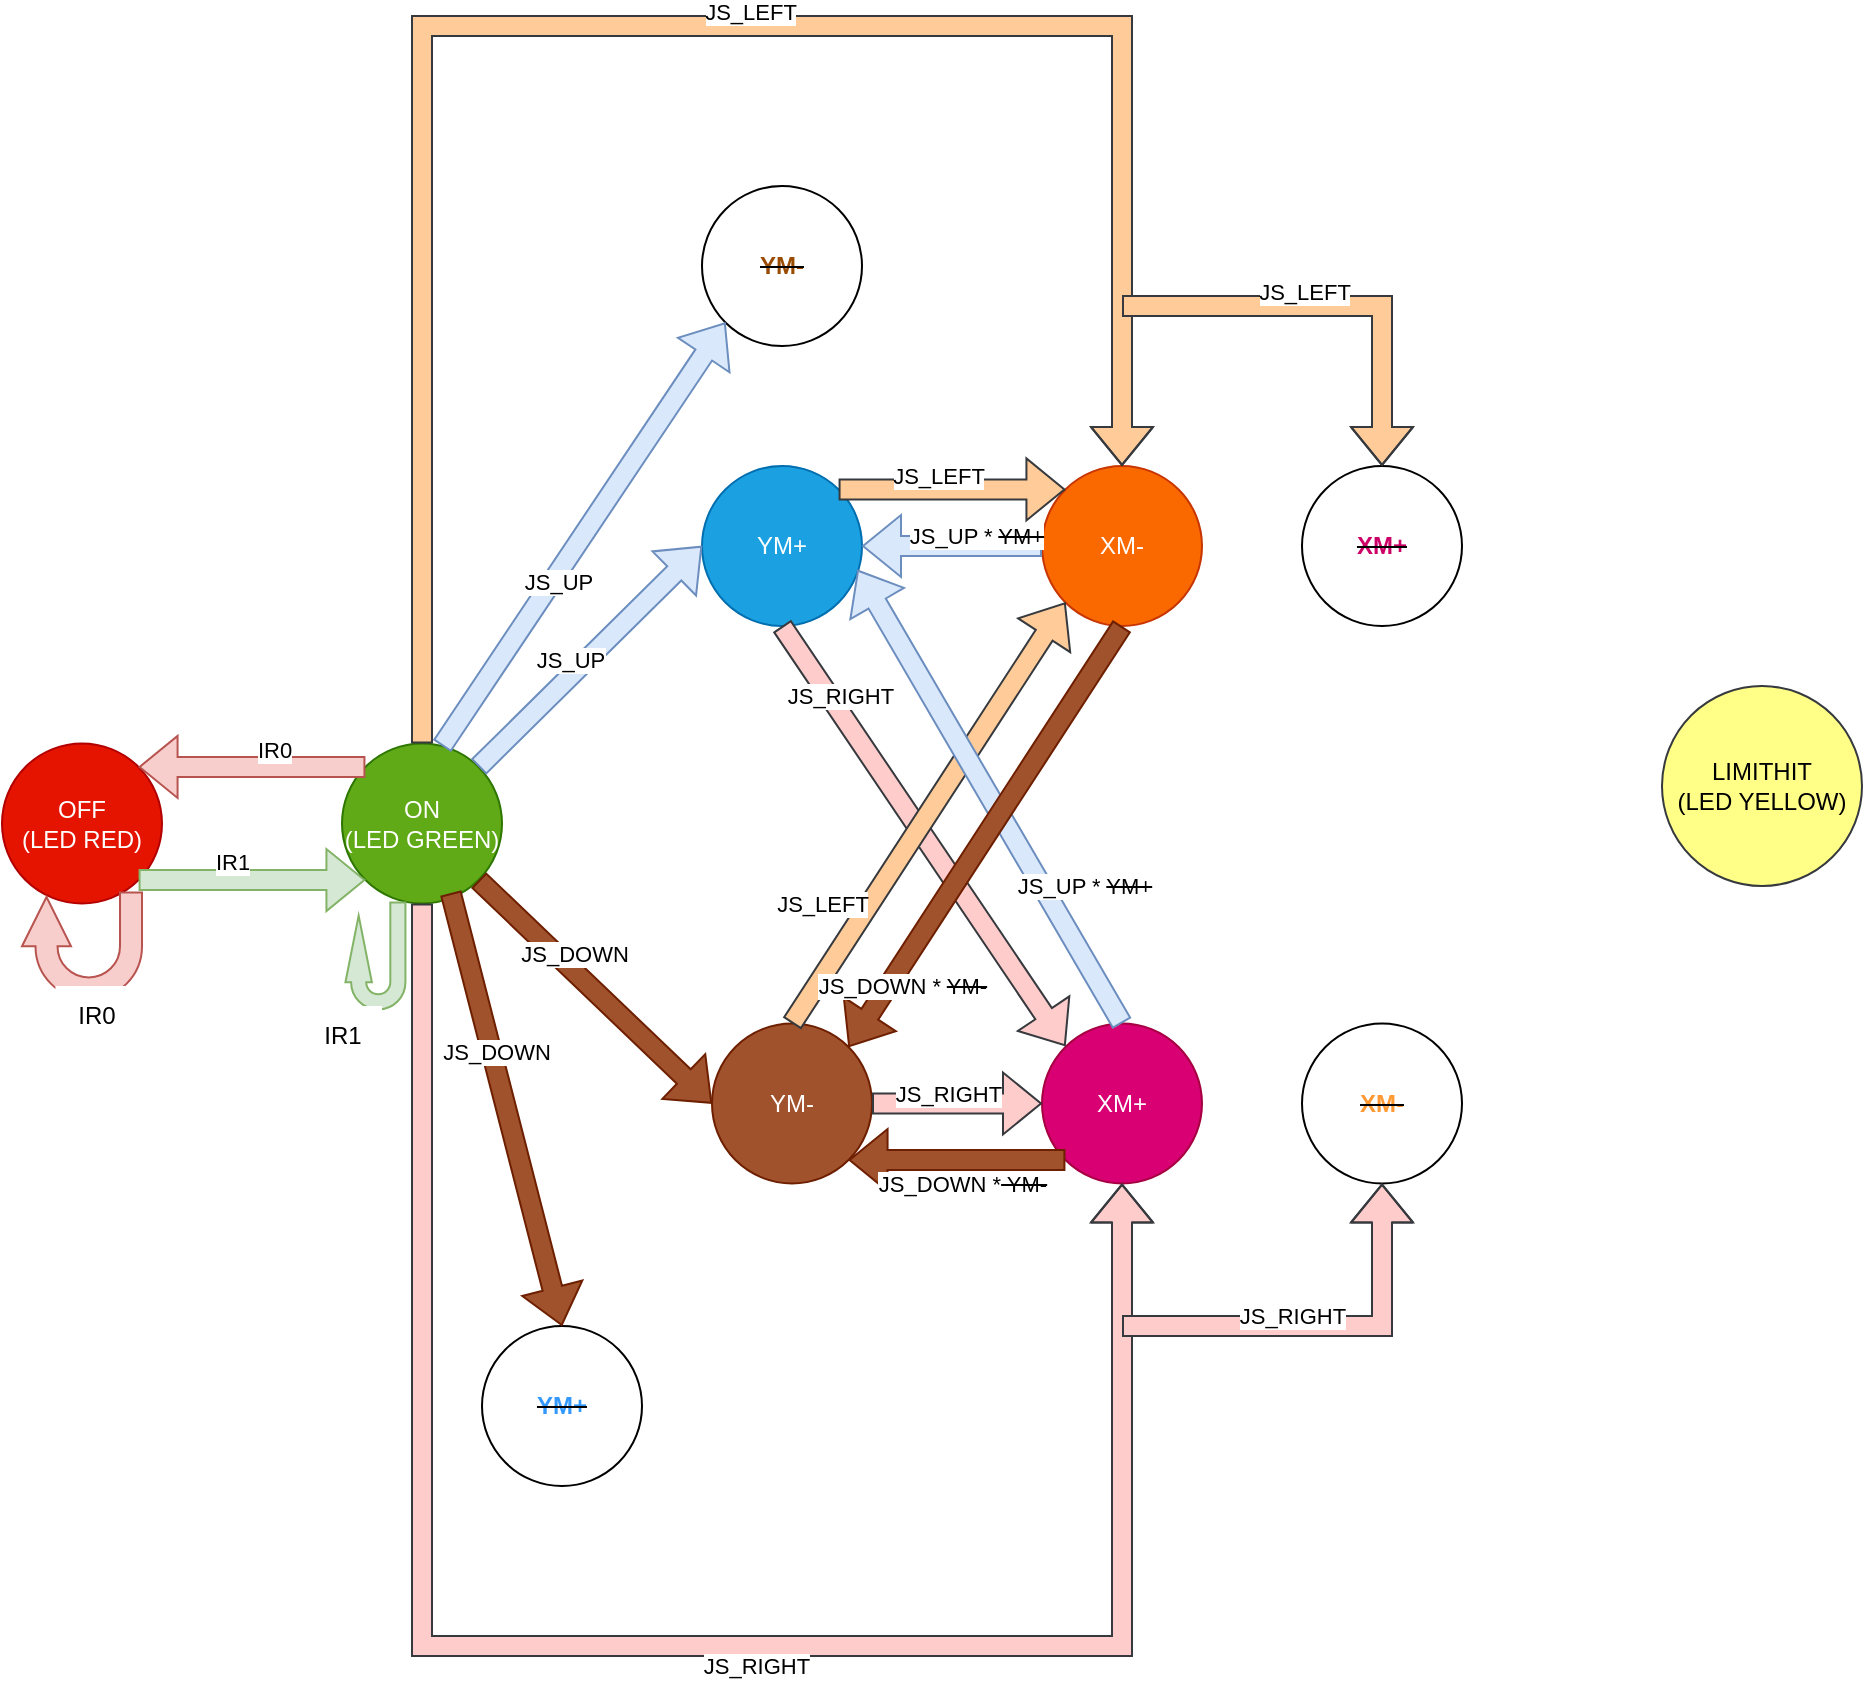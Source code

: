 <mxfile version="26.1.0">
  <diagram name="Page-1" id="kB0DlWxN-1KlUbb1_Ff1">
    <mxGraphModel dx="1235" dy="1827" grid="1" gridSize="10" guides="1" tooltips="1" connect="1" arrows="1" fold="1" page="1" pageScale="1" pageWidth="850" pageHeight="1100" math="0" shadow="0">
      <root>
        <mxCell id="0" />
        <mxCell id="1" parent="0" />
        <mxCell id="ymLdJi7pqmQS5Yl3dvWs-1" value="XM+" style="ellipse;whiteSpace=wrap;html=1;aspect=fixed;fillColor=#d80073;strokeColor=#A50040;fontColor=#ffffff;" vertex="1" parent="1">
          <mxGeometry x="550" y="438.75" width="80" height="80" as="geometry" />
        </mxCell>
        <mxCell id="ymLdJi7pqmQS5Yl3dvWs-3" value="YM-" style="ellipse;whiteSpace=wrap;html=1;aspect=fixed;fillColor=#a0522d;fontColor=#ffffff;strokeColor=#6D1F00;" vertex="1" parent="1">
          <mxGeometry x="385" y="438.75" width="80" height="80" as="geometry" />
        </mxCell>
        <mxCell id="ymLdJi7pqmQS5Yl3dvWs-4" value="&lt;strike&gt;&lt;font style=&quot;color: rgb(255, 153, 51);&quot;&gt;&lt;b&gt;XM-&lt;/b&gt;&lt;/font&gt;&lt;/strike&gt;" style="ellipse;whiteSpace=wrap;html=1;aspect=fixed;" vertex="1" parent="1">
          <mxGeometry x="680" y="438.75" width="80" height="80" as="geometry" />
        </mxCell>
        <mxCell id="ymLdJi7pqmQS5Yl3dvWs-5" value="&lt;font&gt;Y&lt;span style=&quot;background-color: transparent;&quot;&gt;M+&lt;/span&gt;&lt;/font&gt;" style="ellipse;whiteSpace=wrap;html=1;aspect=fixed;fillColor=#1ba1e2;fontColor=#ffffff;strokeColor=#006EAF;" vertex="1" parent="1">
          <mxGeometry x="380" y="160" width="80" height="80" as="geometry" />
        </mxCell>
        <mxCell id="ymLdJi7pqmQS5Yl3dvWs-6" value="ON&lt;div&gt;(LED GREEN)&lt;/div&gt;" style="ellipse;whiteSpace=wrap;html=1;aspect=fixed;fillColor=#60a917;strokeColor=#2D7600;fontColor=#ffffff;" vertex="1" parent="1">
          <mxGeometry x="200" y="298.75" width="80" height="80" as="geometry" />
        </mxCell>
        <mxCell id="ymLdJi7pqmQS5Yl3dvWs-7" value="OFF&lt;div&gt;(LED RED)&lt;/div&gt;" style="ellipse;whiteSpace=wrap;html=1;aspect=fixed;fillColor=#e51400;strokeColor=#B20000;fontColor=#ffffff;" vertex="1" parent="1">
          <mxGeometry x="30" y="298.75" width="80" height="80" as="geometry" />
        </mxCell>
        <mxCell id="ymLdJi7pqmQS5Yl3dvWs-11" value="LIMITHIT&lt;div&gt;(LED YELLOW)&lt;/div&gt;" style="ellipse;whiteSpace=wrap;html=1;aspect=fixed;fillColor=#ffff88;strokeColor=#36393d;" vertex="1" parent="1">
          <mxGeometry x="860" y="270" width="100" height="100" as="geometry" />
        </mxCell>
        <mxCell id="ymLdJi7pqmQS5Yl3dvWs-13" value="&lt;strike&gt;&lt;font style=&quot;color: rgb(204, 0, 102);&quot;&gt;&lt;b&gt;XM+&lt;/b&gt;&lt;/font&gt;&lt;/strike&gt;" style="ellipse;whiteSpace=wrap;html=1;aspect=fixed;" vertex="1" parent="1">
          <mxGeometry x="680" y="160" width="80" height="80" as="geometry" />
        </mxCell>
        <mxCell id="ymLdJi7pqmQS5Yl3dvWs-14" value="&lt;font style=&quot;color: light-dark(rgb(255, 255, 255), rgb(237, 237, 237));&quot;&gt;XM-&lt;/font&gt;" style="ellipse;whiteSpace=wrap;html=1;aspect=fixed;fillColor=#fa6800;fontColor=#000000;strokeColor=#C73500;" vertex="1" parent="1">
          <mxGeometry x="550" y="160" width="80" height="80" as="geometry" />
        </mxCell>
        <mxCell id="ymLdJi7pqmQS5Yl3dvWs-15" value="&lt;strike&gt;&lt;font style=&quot;color: rgb(51, 153, 255);&quot;&gt;&lt;b&gt;Y&lt;span style=&quot;background-color: transparent;&quot;&gt;M+&lt;/span&gt;&lt;/b&gt;&lt;/font&gt;&lt;/strike&gt;" style="ellipse;whiteSpace=wrap;html=1;aspect=fixed;" vertex="1" parent="1">
          <mxGeometry x="270" y="590" width="80" height="80" as="geometry" />
        </mxCell>
        <mxCell id="ymLdJi7pqmQS5Yl3dvWs-16" value="&lt;strike&gt;&lt;font style=&quot;color: rgb(153, 76, 0);&quot;&gt;&lt;b style=&quot;&quot;&gt;YM-&lt;/b&gt;&lt;/font&gt;&lt;/strike&gt;" style="ellipse;whiteSpace=wrap;html=1;aspect=fixed;" vertex="1" parent="1">
          <mxGeometry x="380" y="20" width="80" height="80" as="geometry" />
        </mxCell>
        <mxCell id="ymLdJi7pqmQS5Yl3dvWs-27" value="" style="shape=flexArrow;endArrow=classic;html=1;rounded=0;exitX=1;exitY=1;exitDx=0;exitDy=0;entryX=0;entryY=1;entryDx=0;entryDy=0;fillColor=#d5e8d4;strokeColor=#82b366;" edge="1" parent="1" source="ymLdJi7pqmQS5Yl3dvWs-7" target="ymLdJi7pqmQS5Yl3dvWs-6">
          <mxGeometry width="50" height="50" relative="1" as="geometry">
            <mxPoint x="540" y="448.75" as="sourcePoint" />
            <mxPoint x="190" y="430" as="targetPoint" />
          </mxGeometry>
        </mxCell>
        <mxCell id="ymLdJi7pqmQS5Yl3dvWs-30" value="IR1" style="edgeLabel;html=1;align=center;verticalAlign=middle;resizable=0;points=[];" vertex="1" connectable="0" parent="ymLdJi7pqmQS5Yl3dvWs-27">
          <mxGeometry x="-0.185" relative="1" as="geometry">
            <mxPoint y="-9" as="offset" />
          </mxGeometry>
        </mxCell>
        <mxCell id="ymLdJi7pqmQS5Yl3dvWs-37" value="" style="html=1;shadow=0;dashed=0;align=center;verticalAlign=middle;shape=mxgraph.arrows2.uTurnArrow;dy=3.78;arrowHead=13.22;dx2=33.33;rotation=-90;fillColor=#d5e8d4;strokeColor=#82b366;" vertex="1" parent="1">
          <mxGeometry x="190" y="390" width="53.43" height="30" as="geometry" />
        </mxCell>
        <mxCell id="ymLdJi7pqmQS5Yl3dvWs-39" value="IR1" style="text;html=1;align=center;verticalAlign=middle;resizable=0;points=[];autosize=1;strokeColor=none;fillColor=default;rounded=0;glass=0;" vertex="1" parent="1">
          <mxGeometry x="180" y="430" width="40" height="30" as="geometry" />
        </mxCell>
        <mxCell id="ymLdJi7pqmQS5Yl3dvWs-40" value="" style="shape=flexArrow;endArrow=classic;html=1;rounded=0;exitX=0;exitY=0;exitDx=0;exitDy=0;entryX=1;entryY=0;entryDx=0;entryDy=0;fillColor=#f8cecc;strokeColor=#b85450;" edge="1" parent="1" source="ymLdJi7pqmQS5Yl3dvWs-6" target="ymLdJi7pqmQS5Yl3dvWs-7">
          <mxGeometry width="50" height="50" relative="1" as="geometry">
            <mxPoint x="200" y="330" as="sourcePoint" />
            <mxPoint x="110" y="330" as="targetPoint" />
          </mxGeometry>
        </mxCell>
        <mxCell id="ymLdJi7pqmQS5Yl3dvWs-41" value="IR0" style="edgeLabel;html=1;align=center;verticalAlign=middle;resizable=0;points=[];" vertex="1" connectable="0" parent="ymLdJi7pqmQS5Yl3dvWs-40">
          <mxGeometry x="-0.185" relative="1" as="geometry">
            <mxPoint y="-9" as="offset" />
          </mxGeometry>
        </mxCell>
        <mxCell id="ymLdJi7pqmQS5Yl3dvWs-43" value="" style="html=1;shadow=0;dashed=0;align=center;verticalAlign=middle;shape=mxgraph.arrows2.uTurnArrow;dy=5.5;arrowHead=24.5;dx2=24.59;rotation=-90;fillColor=#f8cecc;strokeColor=#b85450;" vertex="1" parent="1">
          <mxGeometry x="43.29" y="370" width="53.43" height="60" as="geometry" />
        </mxCell>
        <mxCell id="ymLdJi7pqmQS5Yl3dvWs-45" value="IR0" style="text;html=1;align=center;verticalAlign=middle;resizable=0;points=[];autosize=1;strokeColor=none;fillColor=default;rounded=0;glass=0;" vertex="1" parent="1">
          <mxGeometry x="56.72" y="420" width="40" height="30" as="geometry" />
        </mxCell>
        <mxCell id="ymLdJi7pqmQS5Yl3dvWs-49" value="" style="shape=flexArrow;endArrow=classic;html=1;rounded=0;entryX=0;entryY=0.5;entryDx=0;entryDy=0;exitX=1;exitY=0.5;exitDx=0;exitDy=0;fillColor=#ffcccc;strokeColor=#36393d;" edge="1" parent="1" source="ymLdJi7pqmQS5Yl3dvWs-3" target="ymLdJi7pqmQS5Yl3dvWs-1">
          <mxGeometry width="50" height="50" relative="1" as="geometry">
            <mxPoint x="230" y="240" as="sourcePoint" />
            <mxPoint x="340.72" y="209.5" as="targetPoint" />
          </mxGeometry>
        </mxCell>
        <mxCell id="ymLdJi7pqmQS5Yl3dvWs-50" value="JS_RIGHT" style="edgeLabel;html=1;align=center;verticalAlign=middle;resizable=0;points=[];" vertex="1" connectable="0" parent="ymLdJi7pqmQS5Yl3dvWs-49">
          <mxGeometry x="-0.185" relative="1" as="geometry">
            <mxPoint x="3" y="-5" as="offset" />
          </mxGeometry>
        </mxCell>
        <mxCell id="ymLdJi7pqmQS5Yl3dvWs-51" value="" style="shape=flexArrow;endArrow=classic;html=1;rounded=0;entryX=0;entryY=0;entryDx=0;entryDy=0;exitX=1;exitY=0;exitDx=0;exitDy=0;fillColor=#ffcc99;strokeColor=#36393d;" edge="1" parent="1" source="ymLdJi7pqmQS5Yl3dvWs-5" target="ymLdJi7pqmQS5Yl3dvWs-14">
          <mxGeometry width="50" height="50" relative="1" as="geometry">
            <mxPoint x="310" y="210" as="sourcePoint" />
            <mxPoint x="370" y="220" as="targetPoint" />
          </mxGeometry>
        </mxCell>
        <mxCell id="ymLdJi7pqmQS5Yl3dvWs-52" value="IR1" style="edgeLabel;html=1;align=center;verticalAlign=middle;resizable=0;points=[];" vertex="1" connectable="0" parent="ymLdJi7pqmQS5Yl3dvWs-51">
          <mxGeometry x="-0.185" relative="1" as="geometry">
            <mxPoint y="-9" as="offset" />
          </mxGeometry>
        </mxCell>
        <mxCell id="ymLdJi7pqmQS5Yl3dvWs-59" value="JS_LEFT" style="edgeLabel;html=1;align=center;verticalAlign=middle;resizable=0;points=[];" vertex="1" connectable="0" parent="ymLdJi7pqmQS5Yl3dvWs-51">
          <mxGeometry x="-0.133" y="7" relative="1" as="geometry">
            <mxPoint as="offset" />
          </mxGeometry>
        </mxCell>
        <mxCell id="ymLdJi7pqmQS5Yl3dvWs-53" value="" style="shape=flexArrow;endArrow=classic;html=1;rounded=0;entryX=0;entryY=0.5;entryDx=0;entryDy=0;exitX=1;exitY=0;exitDx=0;exitDy=0;fillColor=#dae8fc;strokeColor=#6c8ebf;" edge="1" parent="1" source="ymLdJi7pqmQS5Yl3dvWs-6" target="ymLdJi7pqmQS5Yl3dvWs-5">
          <mxGeometry width="50" height="50" relative="1" as="geometry">
            <mxPoint x="287" y="330" as="sourcePoint" />
            <mxPoint x="380" y="230" as="targetPoint" />
          </mxGeometry>
        </mxCell>
        <mxCell id="ymLdJi7pqmQS5Yl3dvWs-54" value="JS_UP" style="edgeLabel;html=1;align=center;verticalAlign=middle;resizable=0;points=[];" vertex="1" connectable="0" parent="ymLdJi7pqmQS5Yl3dvWs-53">
          <mxGeometry x="-0.185" relative="1" as="geometry">
            <mxPoint y="-9" as="offset" />
          </mxGeometry>
        </mxCell>
        <mxCell id="ymLdJi7pqmQS5Yl3dvWs-57" value="" style="shape=flexArrow;endArrow=classic;html=1;rounded=0;entryX=0;entryY=0.5;entryDx=0;entryDy=0;exitX=1;exitY=1;exitDx=0;exitDy=0;fillColor=#a0522d;strokeColor=#6D1F00;" edge="1" parent="1" source="ymLdJi7pqmQS5Yl3dvWs-6" target="ymLdJi7pqmQS5Yl3dvWs-3">
          <mxGeometry width="50" height="50" relative="1" as="geometry">
            <mxPoint x="253.43" y="458.75" as="sourcePoint" />
            <mxPoint x="333.43" y="538.75" as="targetPoint" />
          </mxGeometry>
        </mxCell>
        <mxCell id="ymLdJi7pqmQS5Yl3dvWs-58" value="JS_DOWN" style="edgeLabel;html=1;align=center;verticalAlign=middle;resizable=0;points=[];" vertex="1" connectable="0" parent="ymLdJi7pqmQS5Yl3dvWs-57">
          <mxGeometry x="-0.185" relative="1" as="geometry">
            <mxPoint y="-9" as="offset" />
          </mxGeometry>
        </mxCell>
        <mxCell id="ymLdJi7pqmQS5Yl3dvWs-70" value="" style="shape=flexArrow;endArrow=classic;html=1;rounded=0;entryX=0;entryY=0;entryDx=0;entryDy=0;exitX=0.5;exitY=1;exitDx=0;exitDy=0;fillColor=#ffcccc;strokeColor=#36393d;" edge="1" parent="1" source="ymLdJi7pqmQS5Yl3dvWs-5">
          <mxGeometry width="50" height="50" relative="1" as="geometry">
            <mxPoint x="448.284" y="227.814" as="sourcePoint" />
            <mxPoint x="561.716" y="449.996" as="targetPoint" />
          </mxGeometry>
        </mxCell>
        <mxCell id="ymLdJi7pqmQS5Yl3dvWs-72" value="JS_RIGHT" style="edgeLabel;html=1;align=center;verticalAlign=middle;resizable=0;points=[];" vertex="1" connectable="0" parent="ymLdJi7pqmQS5Yl3dvWs-70">
          <mxGeometry x="-0.133" y="7" relative="1" as="geometry">
            <mxPoint x="-39" y="-53" as="offset" />
          </mxGeometry>
        </mxCell>
        <mxCell id="ymLdJi7pqmQS5Yl3dvWs-73" value="" style="shape=flexArrow;endArrow=classic;html=1;rounded=0;entryX=0;entryY=1;entryDx=0;entryDy=0;exitX=0.5;exitY=0;exitDx=0;exitDy=0;fillColor=#ffcc99;strokeColor=#36393d;" edge="1" parent="1" source="ymLdJi7pqmQS5Yl3dvWs-3" target="ymLdJi7pqmQS5Yl3dvWs-14">
          <mxGeometry width="50" height="50" relative="1" as="geometry">
            <mxPoint x="440" y="420" as="sourcePoint" />
            <mxPoint x="525" y="420" as="targetPoint" />
          </mxGeometry>
        </mxCell>
        <mxCell id="ymLdJi7pqmQS5Yl3dvWs-74" value="JS_LEFT" style="edgeLabel;html=1;align=center;verticalAlign=middle;resizable=0;points=[];" vertex="1" connectable="0" parent="ymLdJi7pqmQS5Yl3dvWs-73">
          <mxGeometry x="-0.185" relative="1" as="geometry">
            <mxPoint x="-41" y="26" as="offset" />
          </mxGeometry>
        </mxCell>
        <mxCell id="ymLdJi7pqmQS5Yl3dvWs-76" value="" style="shape=flexArrow;endArrow=classic;html=1;rounded=0;exitX=0.5;exitY=1;exitDx=0;exitDy=0;entryX=0.5;entryY=1;entryDx=0;entryDy=0;fillColor=#ffcccc;strokeColor=#36393d;" edge="1" parent="1" source="ymLdJi7pqmQS5Yl3dvWs-6" target="ymLdJi7pqmQS5Yl3dvWs-1">
          <mxGeometry width="50" height="50" relative="1" as="geometry">
            <mxPoint x="320" y="370" as="sourcePoint" />
            <mxPoint x="320" y="550" as="targetPoint" />
            <Array as="points">
              <mxPoint x="240" y="750" />
              <mxPoint x="590" y="750" />
            </Array>
          </mxGeometry>
        </mxCell>
        <mxCell id="ymLdJi7pqmQS5Yl3dvWs-77" value="JS_RIGHT" style="edgeLabel;html=1;align=center;verticalAlign=middle;resizable=0;points=[];" vertex="1" connectable="0" parent="ymLdJi7pqmQS5Yl3dvWs-76">
          <mxGeometry x="-0.185" relative="1" as="geometry">
            <mxPoint x="150" y="10" as="offset" />
          </mxGeometry>
        </mxCell>
        <mxCell id="ymLdJi7pqmQS5Yl3dvWs-79" value="" style="shape=flexArrow;endArrow=classic;html=1;rounded=0;entryX=0.5;entryY=0;entryDx=0;entryDy=0;exitX=0.5;exitY=0;exitDx=0;exitDy=0;fillColor=#ffcc99;strokeColor=#36393d;" edge="1" parent="1" source="ymLdJi7pqmQS5Yl3dvWs-6" target="ymLdJi7pqmQS5Yl3dvWs-14">
          <mxGeometry width="50" height="50" relative="1" as="geometry">
            <mxPoint x="470" y="210" as="sourcePoint" />
            <mxPoint x="560" y="210" as="targetPoint" />
            <Array as="points">
              <mxPoint x="240" y="-60" />
              <mxPoint x="590" y="-60" />
            </Array>
          </mxGeometry>
        </mxCell>
        <mxCell id="ymLdJi7pqmQS5Yl3dvWs-81" value="JS_LEFT" style="edgeLabel;html=1;align=center;verticalAlign=middle;resizable=0;points=[];" vertex="1" connectable="0" parent="ymLdJi7pqmQS5Yl3dvWs-79">
          <mxGeometry x="-0.133" y="7" relative="1" as="geometry">
            <mxPoint x="120" as="offset" />
          </mxGeometry>
        </mxCell>
        <mxCell id="ymLdJi7pqmQS5Yl3dvWs-82" value="" style="shape=flexArrow;endArrow=classic;html=1;rounded=0;entryX=1;entryY=1;entryDx=0;entryDy=0;exitX=0;exitY=1;exitDx=0;exitDy=0;fillColor=#a0522d;strokeColor=#6D1F00;" edge="1" parent="1" source="ymLdJi7pqmQS5Yl3dvWs-1" target="ymLdJi7pqmQS5Yl3dvWs-3">
          <mxGeometry width="50" height="50" relative="1" as="geometry">
            <mxPoint x="441" y="530" as="sourcePoint" />
            <mxPoint x="550" y="530" as="targetPoint" />
          </mxGeometry>
        </mxCell>
        <mxCell id="ymLdJi7pqmQS5Yl3dvWs-83" value="JS_DOWN *&lt;strike&gt; YM-&lt;/strike&gt;" style="edgeLabel;html=1;align=center;verticalAlign=middle;resizable=0;points=[];" vertex="1" connectable="0" parent="ymLdJi7pqmQS5Yl3dvWs-82">
          <mxGeometry x="-0.185" relative="1" as="geometry">
            <mxPoint x="-8" y="12" as="offset" />
          </mxGeometry>
        </mxCell>
        <mxCell id="ymLdJi7pqmQS5Yl3dvWs-84" value="" style="shape=flexArrow;endArrow=classic;html=1;rounded=0;entryX=1;entryY=0.5;entryDx=0;entryDy=0;exitX=0;exitY=0.5;exitDx=0;exitDy=0;fillColor=#dae8fc;strokeColor=#6c8ebf;" edge="1" parent="1" source="ymLdJi7pqmQS5Yl3dvWs-14" target="ymLdJi7pqmQS5Yl3dvWs-5">
          <mxGeometry width="50" height="50" relative="1" as="geometry">
            <mxPoint x="574" y="220" as="sourcePoint" />
            <mxPoint x="465" y="220" as="targetPoint" />
          </mxGeometry>
        </mxCell>
        <mxCell id="ymLdJi7pqmQS5Yl3dvWs-85" value="JS_UP * &lt;strike&gt;YM+&lt;/strike&gt;" style="edgeLabel;html=1;align=center;verticalAlign=middle;resizable=0;points=[];" vertex="1" connectable="0" parent="ymLdJi7pqmQS5Yl3dvWs-84">
          <mxGeometry x="-0.185" relative="1" as="geometry">
            <mxPoint x="3" y="-5" as="offset" />
          </mxGeometry>
        </mxCell>
        <mxCell id="ymLdJi7pqmQS5Yl3dvWs-86" value="" style="shape=flexArrow;endArrow=classic;html=1;rounded=0;entryX=0.972;entryY=0.649;entryDx=0;entryDy=0;exitX=0.5;exitY=0;exitDx=0;exitDy=0;fillColor=#dae8fc;entryPerimeter=0;strokeColor=#6c8ebf;" edge="1" parent="1" source="ymLdJi7pqmQS5Yl3dvWs-1" target="ymLdJi7pqmQS5Yl3dvWs-5">
          <mxGeometry width="50" height="50" relative="1" as="geometry">
            <mxPoint x="500.004" y="216.564" as="sourcePoint" />
            <mxPoint x="613.436" y="438.746" as="targetPoint" />
          </mxGeometry>
        </mxCell>
        <mxCell id="ymLdJi7pqmQS5Yl3dvWs-87" value="JS_UP * &lt;strike&gt;YM+&lt;/strike&gt;" style="edgeLabel;html=1;align=center;verticalAlign=middle;resizable=0;points=[];" vertex="1" connectable="0" parent="ymLdJi7pqmQS5Yl3dvWs-86">
          <mxGeometry x="-0.133" y="7" relative="1" as="geometry">
            <mxPoint x="44" y="26" as="offset" />
          </mxGeometry>
        </mxCell>
        <mxCell id="ymLdJi7pqmQS5Yl3dvWs-88" value="" style="shape=flexArrow;endArrow=classic;html=1;rounded=0;entryX=1;entryY=0;entryDx=0;entryDy=0;exitX=0.5;exitY=1;exitDx=0;exitDy=0;fillColor=#a0522d;strokeColor=#6D1F00;" edge="1" parent="1" source="ymLdJi7pqmQS5Yl3dvWs-14" target="ymLdJi7pqmQS5Yl3dvWs-3">
          <mxGeometry width="50" height="50" relative="1" as="geometry">
            <mxPoint x="288" y="430" as="sourcePoint" />
            <mxPoint x="425" y="219" as="targetPoint" />
          </mxGeometry>
        </mxCell>
        <mxCell id="ymLdJi7pqmQS5Yl3dvWs-89" value="JS_DOWN * &lt;strike&gt;YM-&lt;/strike&gt;" style="edgeLabel;html=1;align=center;verticalAlign=middle;resizable=0;points=[];" vertex="1" connectable="0" parent="ymLdJi7pqmQS5Yl3dvWs-88">
          <mxGeometry x="-0.185" relative="1" as="geometry">
            <mxPoint x="-54" y="94" as="offset" />
          </mxGeometry>
        </mxCell>
        <mxCell id="ymLdJi7pqmQS5Yl3dvWs-91" value="" style="shape=flexArrow;endArrow=classic;html=1;rounded=0;entryX=0;entryY=1;entryDx=0;entryDy=0;fillColor=#dae8fc;strokeColor=#6c8ebf;" edge="1" parent="1" target="ymLdJi7pqmQS5Yl3dvWs-16">
          <mxGeometry width="50" height="50" relative="1" as="geometry">
            <mxPoint x="250" y="300" as="sourcePoint" />
            <mxPoint x="432" y="130" as="targetPoint" />
          </mxGeometry>
        </mxCell>
        <mxCell id="ymLdJi7pqmQS5Yl3dvWs-92" value="JS_UP" style="edgeLabel;html=1;align=center;verticalAlign=middle;resizable=0;points=[];" vertex="1" connectable="0" parent="ymLdJi7pqmQS5Yl3dvWs-91">
          <mxGeometry x="-0.185" relative="1" as="geometry">
            <mxPoint y="4" as="offset" />
          </mxGeometry>
        </mxCell>
        <mxCell id="ymLdJi7pqmQS5Yl3dvWs-94" value="" style="shape=flexArrow;endArrow=classic;html=1;rounded=0;entryX=0.5;entryY=0;entryDx=0;entryDy=0;exitX=0.68;exitY=0.935;exitDx=0;exitDy=0;fillColor=#a0522d;strokeColor=#6D1F00;exitPerimeter=0;" edge="1" parent="1" source="ymLdJi7pqmQS5Yl3dvWs-6" target="ymLdJi7pqmQS5Yl3dvWs-15">
          <mxGeometry width="50" height="50" relative="1" as="geometry">
            <mxPoint x="278" y="377" as="sourcePoint" />
            <mxPoint x="395" y="489" as="targetPoint" />
          </mxGeometry>
        </mxCell>
        <mxCell id="ymLdJi7pqmQS5Yl3dvWs-95" value="JS_DOWN" style="edgeLabel;html=1;align=center;verticalAlign=middle;resizable=0;points=[];" vertex="1" connectable="0" parent="ymLdJi7pqmQS5Yl3dvWs-94">
          <mxGeometry x="-0.185" relative="1" as="geometry">
            <mxPoint y="-9" as="offset" />
          </mxGeometry>
        </mxCell>
        <mxCell id="ymLdJi7pqmQS5Yl3dvWs-96" value="" style="shape=flexArrow;endArrow=classic;html=1;rounded=0;entryX=0.5;entryY=1;entryDx=0;entryDy=0;fillColor=#ffcccc;strokeColor=#36393d;" edge="1" parent="1" target="ymLdJi7pqmQS5Yl3dvWs-4">
          <mxGeometry width="50" height="50" relative="1" as="geometry">
            <mxPoint x="590" y="590" as="sourcePoint" />
            <mxPoint x="705" y="680" as="targetPoint" />
            <Array as="points">
              <mxPoint x="720" y="590" />
            </Array>
          </mxGeometry>
        </mxCell>
        <mxCell id="ymLdJi7pqmQS5Yl3dvWs-97" value="JS_RIGHT" style="edgeLabel;html=1;align=center;verticalAlign=middle;resizable=0;points=[];" vertex="1" connectable="0" parent="ymLdJi7pqmQS5Yl3dvWs-96">
          <mxGeometry x="-0.185" relative="1" as="geometry">
            <mxPoint x="3" y="-5" as="offset" />
          </mxGeometry>
        </mxCell>
        <mxCell id="ymLdJi7pqmQS5Yl3dvWs-98" value="" style="shape=flexArrow;endArrow=classic;html=1;rounded=0;entryX=0.5;entryY=0;entryDx=0;entryDy=0;fillColor=#ffcc99;strokeColor=#36393d;" edge="1" parent="1" target="ymLdJi7pqmQS5Yl3dvWs-13">
          <mxGeometry width="50" height="50" relative="1" as="geometry">
            <mxPoint x="590" y="80" as="sourcePoint" />
            <mxPoint x="704" y="80" as="targetPoint" />
            <Array as="points">
              <mxPoint x="720" y="80" />
            </Array>
          </mxGeometry>
        </mxCell>
        <mxCell id="ymLdJi7pqmQS5Yl3dvWs-99" value="IR1" style="edgeLabel;html=1;align=center;verticalAlign=middle;resizable=0;points=[];" vertex="1" connectable="0" parent="ymLdJi7pqmQS5Yl3dvWs-98">
          <mxGeometry x="-0.185" relative="1" as="geometry">
            <mxPoint y="-9" as="offset" />
          </mxGeometry>
        </mxCell>
        <mxCell id="ymLdJi7pqmQS5Yl3dvWs-100" value="JS_LEFT" style="edgeLabel;html=1;align=center;verticalAlign=middle;resizable=0;points=[];" vertex="1" connectable="0" parent="ymLdJi7pqmQS5Yl3dvWs-98">
          <mxGeometry x="-0.133" y="7" relative="1" as="geometry">
            <mxPoint as="offset" />
          </mxGeometry>
        </mxCell>
      </root>
    </mxGraphModel>
  </diagram>
</mxfile>
